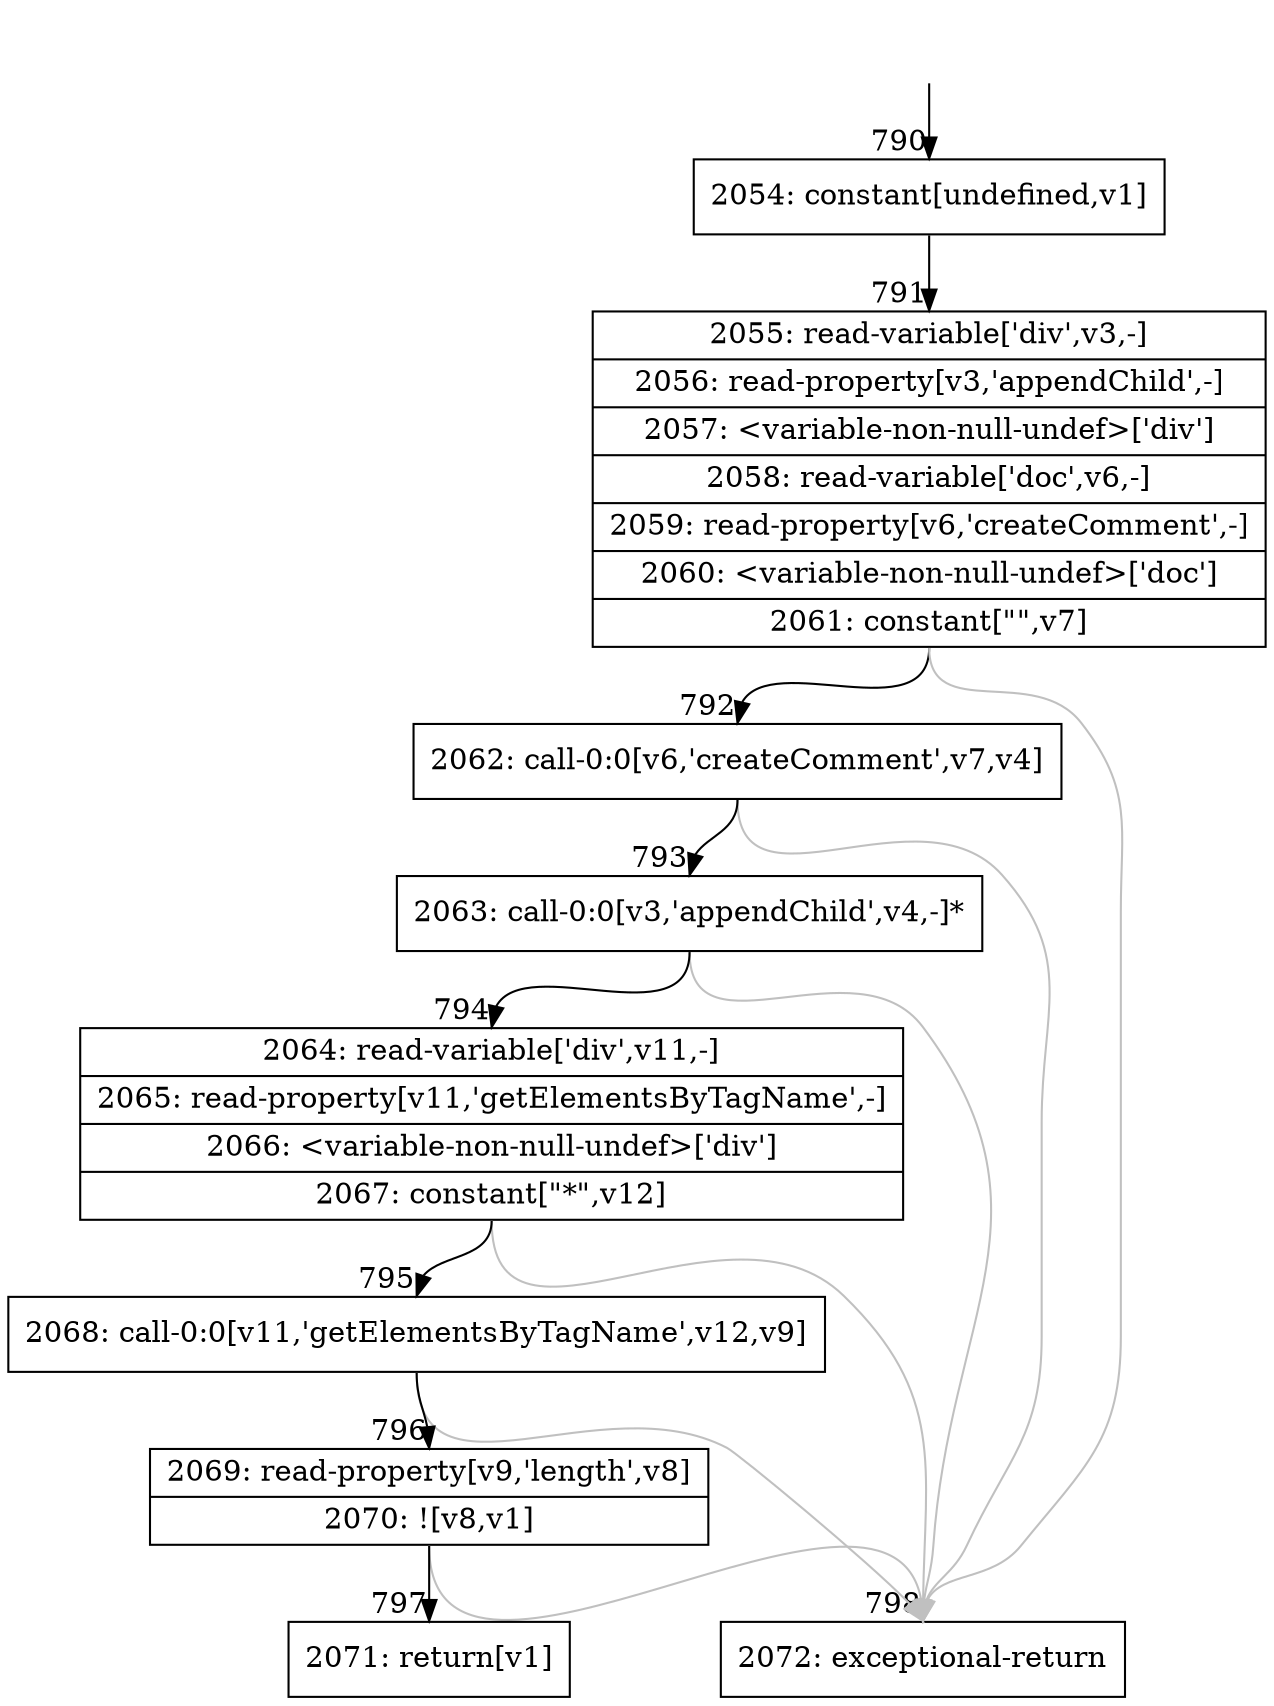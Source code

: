 digraph {
rankdir="TD"
BB_entry68[shape=none,label=""];
BB_entry68 -> BB790 [tailport=s, headport=n, headlabel="    790"]
BB790 [shape=record label="{2054: constant[undefined,v1]}" ] 
BB790 -> BB791 [tailport=s, headport=n, headlabel="      791"]
BB791 [shape=record label="{2055: read-variable['div',v3,-]|2056: read-property[v3,'appendChild',-]|2057: \<variable-non-null-undef\>['div']|2058: read-variable['doc',v6,-]|2059: read-property[v6,'createComment',-]|2060: \<variable-non-null-undef\>['doc']|2061: constant[\"\",v7]}" ] 
BB791 -> BB792 [tailport=s, headport=n, headlabel="      792"]
BB791 -> BB798 [tailport=s, headport=n, color=gray, headlabel="      798"]
BB792 [shape=record label="{2062: call-0:0[v6,'createComment',v7,v4]}" ] 
BB792 -> BB793 [tailport=s, headport=n, headlabel="      793"]
BB792 -> BB798 [tailport=s, headport=n, color=gray]
BB793 [shape=record label="{2063: call-0:0[v3,'appendChild',v4,-]*}" ] 
BB793 -> BB794 [tailport=s, headport=n, headlabel="      794"]
BB793 -> BB798 [tailport=s, headport=n, color=gray]
BB794 [shape=record label="{2064: read-variable['div',v11,-]|2065: read-property[v11,'getElementsByTagName',-]|2066: \<variable-non-null-undef\>['div']|2067: constant[\"*\",v12]}" ] 
BB794 -> BB795 [tailport=s, headport=n, headlabel="      795"]
BB794 -> BB798 [tailport=s, headport=n, color=gray]
BB795 [shape=record label="{2068: call-0:0[v11,'getElementsByTagName',v12,v9]}" ] 
BB795 -> BB796 [tailport=s, headport=n, headlabel="      796"]
BB795 -> BB798 [tailport=s, headport=n, color=gray]
BB796 [shape=record label="{2069: read-property[v9,'length',v8]|2070: ![v8,v1]}" ] 
BB796 -> BB797 [tailport=s, headport=n, headlabel="      797"]
BB796 -> BB798 [tailport=s, headport=n, color=gray]
BB797 [shape=record label="{2071: return[v1]}" ] 
BB798 [shape=record label="{2072: exceptional-return}" ] 
}
